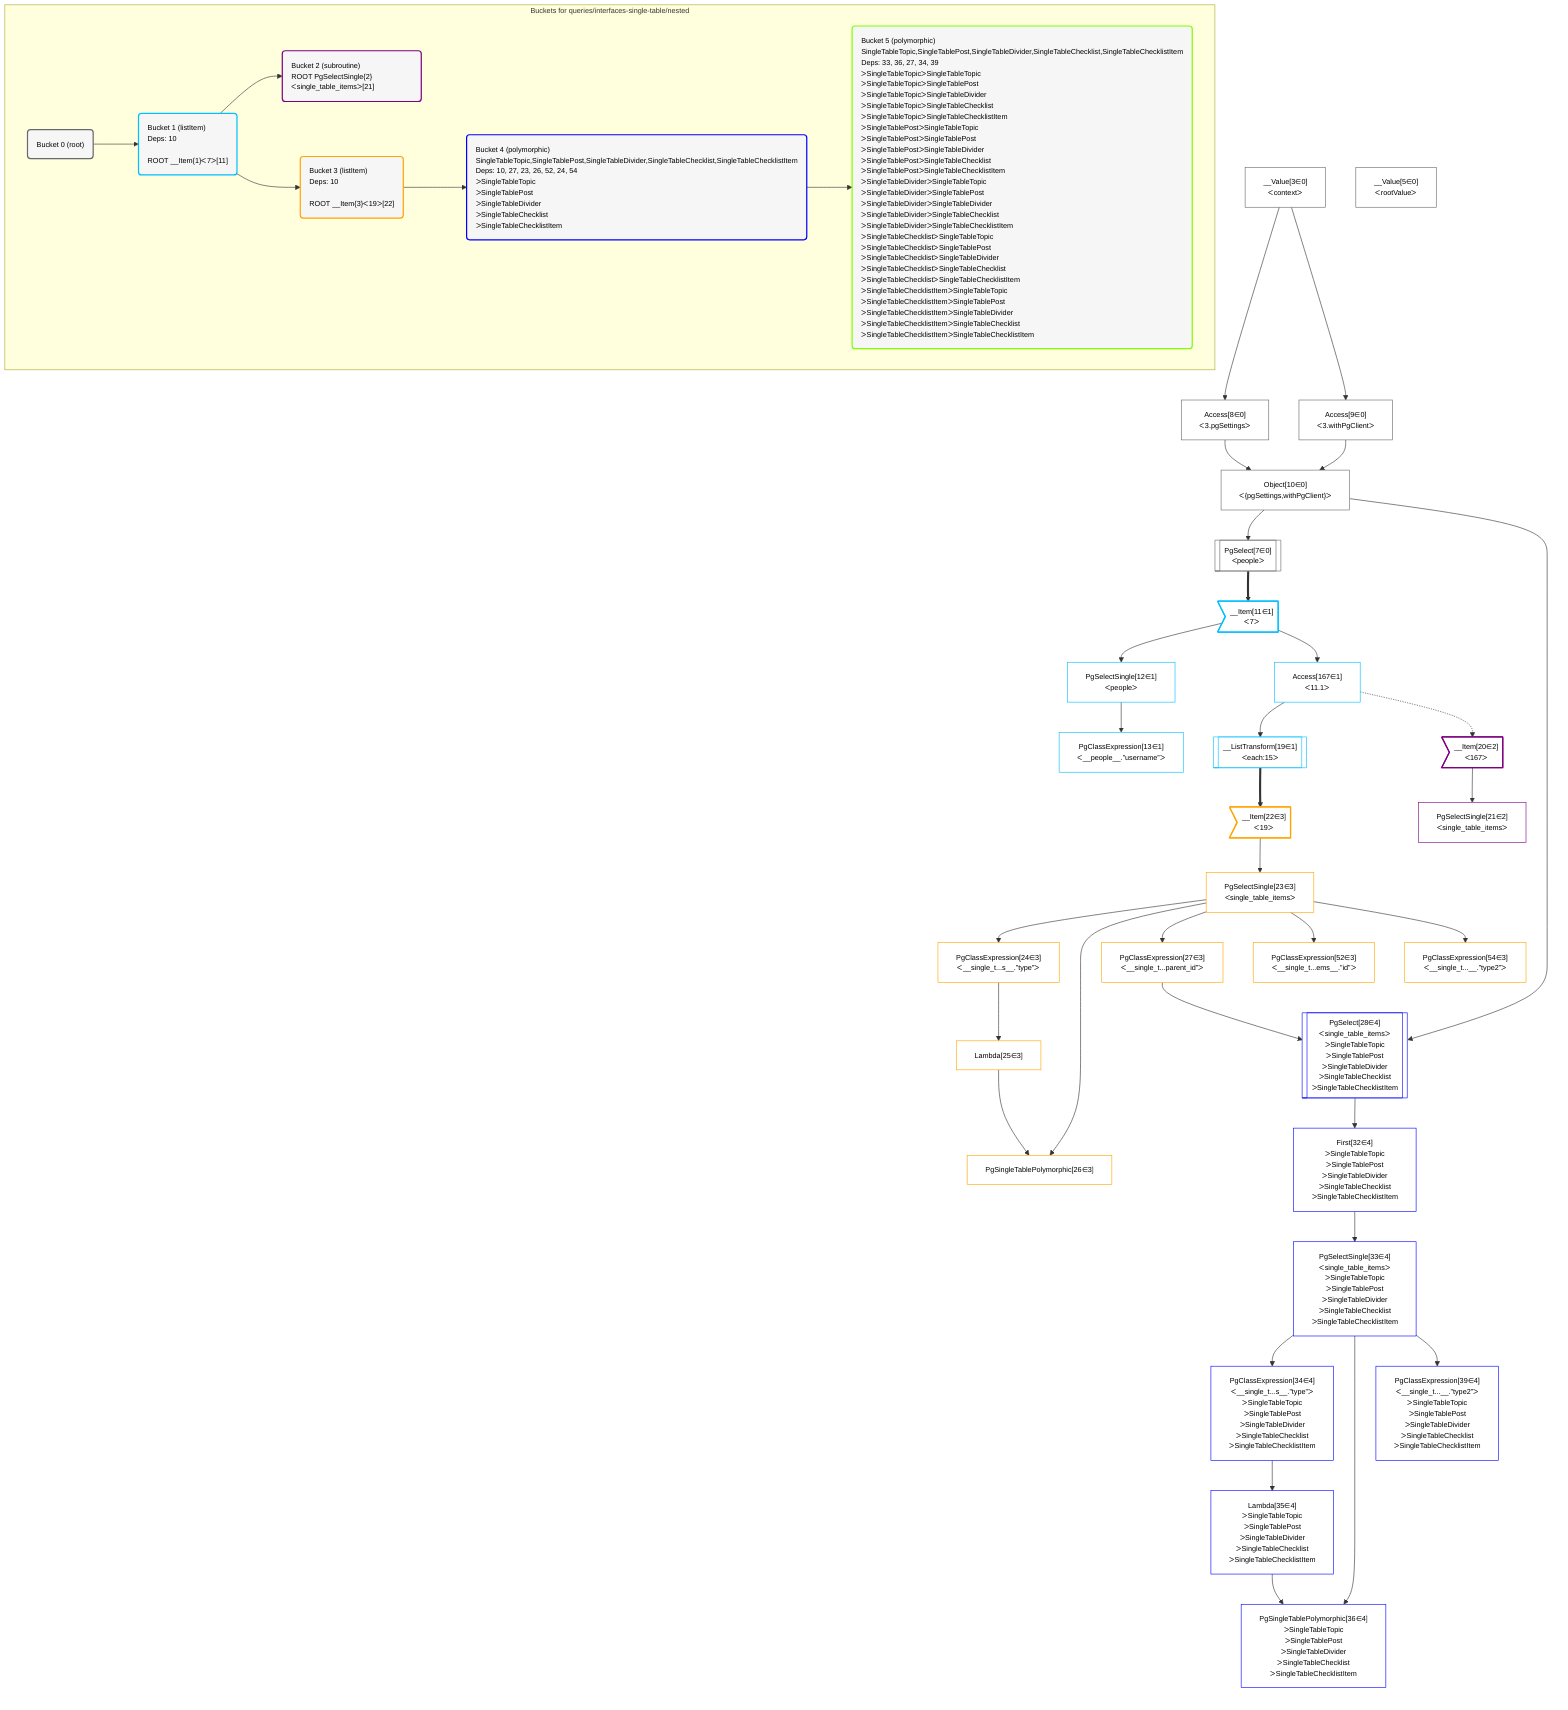 %%{init: {'themeVariables': { 'fontSize': '12px'}}}%%
graph TD
    classDef path fill:#eee,stroke:#000,color:#000
    classDef plan fill:#fff,stroke-width:1px,color:#000
    classDef itemplan fill:#fff,stroke-width:2px,color:#000
    classDef sideeffectplan fill:#f00,stroke-width:2px,color:#000
    classDef bucket fill:#f6f6f6,color:#000,stroke-width:2px,text-align:left


    %% define steps
    __Value3["__Value[3∈0]<br />ᐸcontextᐳ"]:::plan
    __Value5["__Value[5∈0]<br />ᐸrootValueᐳ"]:::plan
    Access8["Access[8∈0]<br />ᐸ3.pgSettingsᐳ"]:::plan
    Access9["Access[9∈0]<br />ᐸ3.withPgClientᐳ"]:::plan
    Object10["Object[10∈0]<br />ᐸ{pgSettings,withPgClient}ᐳ"]:::plan
    PgSelect7[["PgSelect[7∈0]<br />ᐸpeopleᐳ"]]:::plan
    __Item11>"__Item[11∈1]<br />ᐸ7ᐳ"]:::itemplan
    PgSelectSingle12["PgSelectSingle[12∈1]<br />ᐸpeopleᐳ"]:::plan
    PgClassExpression13["PgClassExpression[13∈1]<br />ᐸ__people__.”username”ᐳ"]:::plan
    Access167["Access[167∈1]<br />ᐸ11.1ᐳ"]:::plan
    __ListTransform19[["__ListTransform[19∈1]<br />ᐸeach:15ᐳ"]]:::plan
    __Item20>"__Item[20∈2]<br />ᐸ167ᐳ"]:::itemplan
    PgSelectSingle21["PgSelectSingle[21∈2]<br />ᐸsingle_table_itemsᐳ"]:::plan
    __Item22>"__Item[22∈3]<br />ᐸ19ᐳ"]:::itemplan
    PgSelectSingle23["PgSelectSingle[23∈3]<br />ᐸsingle_table_itemsᐳ"]:::plan
    PgClassExpression24["PgClassExpression[24∈3]<br />ᐸ__single_t...s__.”type”ᐳ"]:::plan
    Lambda25["Lambda[25∈3]"]:::plan
    PgSingleTablePolymorphic26["PgSingleTablePolymorphic[26∈3]"]:::plan
    PgClassExpression27["PgClassExpression[27∈3]<br />ᐸ__single_t...parent_id”ᐳ"]:::plan
    PgSelect28[["PgSelect[28∈4]<br />ᐸsingle_table_itemsᐳ<br />ᐳSingleTableTopic<br />ᐳSingleTablePost<br />ᐳSingleTableDivider<br />ᐳSingleTableChecklist<br />ᐳSingleTableChecklistItem"]]:::plan
    First32["First[32∈4]<br />ᐳSingleTableTopic<br />ᐳSingleTablePost<br />ᐳSingleTableDivider<br />ᐳSingleTableChecklist<br />ᐳSingleTableChecklistItem"]:::plan
    PgSelectSingle33["PgSelectSingle[33∈4]<br />ᐸsingle_table_itemsᐳ<br />ᐳSingleTableTopic<br />ᐳSingleTablePost<br />ᐳSingleTableDivider<br />ᐳSingleTableChecklist<br />ᐳSingleTableChecklistItem"]:::plan
    PgClassExpression34["PgClassExpression[34∈4]<br />ᐸ__single_t...s__.”type”ᐳ<br />ᐳSingleTableTopic<br />ᐳSingleTablePost<br />ᐳSingleTableDivider<br />ᐳSingleTableChecklist<br />ᐳSingleTableChecklistItem"]:::plan
    Lambda35["Lambda[35∈4]<br />ᐳSingleTableTopic<br />ᐳSingleTablePost<br />ᐳSingleTableDivider<br />ᐳSingleTableChecklist<br />ᐳSingleTableChecklistItem"]:::plan
    PgSingleTablePolymorphic36["PgSingleTablePolymorphic[36∈4]<br />ᐳSingleTableTopic<br />ᐳSingleTablePost<br />ᐳSingleTableDivider<br />ᐳSingleTableChecklist<br />ᐳSingleTableChecklistItem"]:::plan
    PgClassExpression39["PgClassExpression[39∈4]<br />ᐸ__single_t...__.”type2”ᐳ<br />ᐳSingleTableTopic<br />ᐳSingleTablePost<br />ᐳSingleTableDivider<br />ᐳSingleTableChecklist<br />ᐳSingleTableChecklistItem"]:::plan
    PgClassExpression52["PgClassExpression[52∈3]<br />ᐸ__single_t...ems__.”id”ᐳ"]:::plan
    PgClassExpression54["PgClassExpression[54∈3]<br />ᐸ__single_t...__.”type2”ᐳ"]:::plan

    %% plan dependencies
    __Value3 --> Access8
    __Value3 --> Access9
    Access8 & Access9 --> Object10
    Object10 --> PgSelect7
    PgSelect7 ==> __Item11
    __Item11 --> PgSelectSingle12
    PgSelectSingle12 --> PgClassExpression13
    __Item11 --> Access167
    Access167 --> __ListTransform19
    Access167 -.-> __Item20
    __Item20 --> PgSelectSingle21
    __ListTransform19 ==> __Item22
    __Item22 --> PgSelectSingle23
    PgSelectSingle23 --> PgClassExpression24
    PgClassExpression24 --> Lambda25
    Lambda25 & PgSelectSingle23 --> PgSingleTablePolymorphic26
    PgSelectSingle23 --> PgClassExpression27
    Object10 & PgClassExpression27 --> PgSelect28
    PgSelect28 --> First32
    First32 --> PgSelectSingle33
    PgSelectSingle33 --> PgClassExpression34
    PgClassExpression34 --> Lambda35
    Lambda35 & PgSelectSingle33 --> PgSingleTablePolymorphic36
    PgSelectSingle33 --> PgClassExpression39
    PgSelectSingle23 --> PgClassExpression52
    PgSelectSingle23 --> PgClassExpression54

    subgraph "Buckets for queries/interfaces-single-table/nested"
    Bucket0("Bucket 0 (root)"):::bucket
    classDef bucket0 stroke:#696969
    class Bucket0,__Value3,__Value5,PgSelect7,Access8,Access9,Object10 bucket0
    Bucket1("Bucket 1 (listItem)<br />Deps: 10<br /><br />ROOT __Item{1}ᐸ7ᐳ[11]"):::bucket
    classDef bucket1 stroke:#00bfff
    class Bucket1,__Item11,PgSelectSingle12,PgClassExpression13,__ListTransform19,Access167 bucket1
    Bucket2("Bucket 2 (subroutine)<br />ROOT PgSelectSingle{2}ᐸsingle_table_itemsᐳ[21]"):::bucket
    classDef bucket2 stroke:#7f007f
    class Bucket2,__Item20,PgSelectSingle21 bucket2
    Bucket3("Bucket 3 (listItem)<br />Deps: 10<br /><br />ROOT __Item{3}ᐸ19ᐳ[22]"):::bucket
    classDef bucket3 stroke:#ffa500
    class Bucket3,__Item22,PgSelectSingle23,PgClassExpression24,Lambda25,PgSingleTablePolymorphic26,PgClassExpression27,PgClassExpression52,PgClassExpression54 bucket3
    Bucket4("Bucket 4 (polymorphic)<br />SingleTableTopic,SingleTablePost,SingleTableDivider,SingleTableChecklist,SingleTableChecklistItem<br />Deps: 10, 27, 23, 26, 52, 24, 54<br />ᐳSingleTableTopic<br />ᐳSingleTablePost<br />ᐳSingleTableDivider<br />ᐳSingleTableChecklist<br />ᐳSingleTableChecklistItem"):::bucket
    classDef bucket4 stroke:#0000ff
    class Bucket4,PgSelect28,First32,PgSelectSingle33,PgClassExpression34,Lambda35,PgSingleTablePolymorphic36,PgClassExpression39 bucket4
    Bucket5("Bucket 5 (polymorphic)<br />SingleTableTopic,SingleTablePost,SingleTableDivider,SingleTableChecklist,SingleTableChecklistItem<br />Deps: 33, 36, 27, 34, 39<br />ᐳSingleTableTopicᐳSingleTableTopic<br />ᐳSingleTableTopicᐳSingleTablePost<br />ᐳSingleTableTopicᐳSingleTableDivider<br />ᐳSingleTableTopicᐳSingleTableChecklist<br />ᐳSingleTableTopicᐳSingleTableChecklistItem<br />ᐳSingleTablePostᐳSingleTableTopic<br />ᐳSingleTablePostᐳSingleTablePost<br />ᐳSingleTablePostᐳSingleTableDivider<br />ᐳSingleTablePostᐳSingleTableChecklist<br />ᐳSingleTablePostᐳSingleTableChecklistItem<br />ᐳSingleTableDividerᐳSingleTableTopic<br />ᐳSingleTableDividerᐳSingleTablePost<br />ᐳSingleTableDividerᐳSingleTableDivider<br />ᐳSingleTableDividerᐳSingleTableChecklist<br />ᐳSingleTableDividerᐳSingleTableChecklistItem<br />ᐳSingleTableChecklistᐳSingleTableTopic<br />ᐳSingleTableChecklistᐳSingleTablePost<br />ᐳSingleTableChecklistᐳSingleTableDivider<br />ᐳSingleTableChecklistᐳSingleTableChecklist<br />ᐳSingleTableChecklistᐳSingleTableChecklistItem<br />ᐳSingleTableChecklistItemᐳSingleTableTopic<br />ᐳSingleTableChecklistItemᐳSingleTablePost<br />ᐳSingleTableChecklistItemᐳSingleTableDivider<br />ᐳSingleTableChecklistItemᐳSingleTableChecklist<br />ᐳSingleTableChecklistItemᐳSingleTableChecklistItem"):::bucket
    classDef bucket5 stroke:#7fff00
    class Bucket5 bucket5
    Bucket0 --> Bucket1
    Bucket1 --> Bucket2 & Bucket3
    Bucket3 --> Bucket4
    Bucket4 --> Bucket5
    end